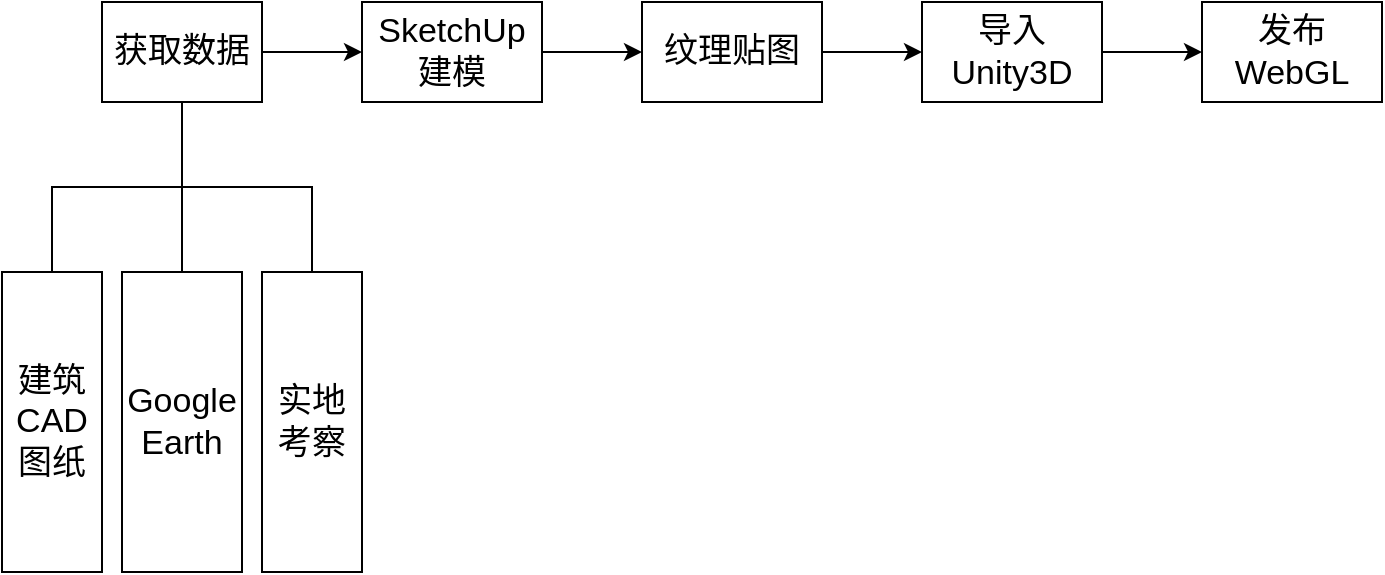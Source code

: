 <mxfile version="18.0.6" type="github">
  <diagram id="C5RBs43oDa-KdzZeNtuy" name="Page-1">
    <mxGraphModel dx="1551" dy="867" grid="1" gridSize="10" guides="1" tooltips="1" connect="1" arrows="1" fold="1" page="1" pageScale="1" pageWidth="827" pageHeight="1169" math="0" shadow="0">
      <root>
        <mxCell id="WIyWlLk6GJQsqaUBKTNV-0" />
        <mxCell id="WIyWlLk6GJQsqaUBKTNV-1" parent="WIyWlLk6GJQsqaUBKTNV-0" />
        <mxCell id="hczXHFFF4lJgMK8uSirA-7" value="" style="edgeStyle=orthogonalEdgeStyle;rounded=0;orthogonalLoop=1;jettySize=auto;html=1;fontFamily=Helvetica;fontSize=17;" parent="WIyWlLk6GJQsqaUBKTNV-1" source="hczXHFFF4lJgMK8uSirA-0" target="hczXHFFF4lJgMK8uSirA-6" edge="1">
          <mxGeometry relative="1" as="geometry" />
        </mxCell>
        <mxCell id="hczXHFFF4lJgMK8uSirA-9" value="" style="edgeStyle=orthogonalEdgeStyle;rounded=0;orthogonalLoop=1;jettySize=auto;html=1;fontFamily=Helvetica;fontSize=17;endArrow=none;endFill=0;" parent="WIyWlLk6GJQsqaUBKTNV-1" source="hczXHFFF4lJgMK8uSirA-0" target="hczXHFFF4lJgMK8uSirA-8" edge="1">
          <mxGeometry relative="1" as="geometry" />
        </mxCell>
        <mxCell id="hczXHFFF4lJgMK8uSirA-11" value="" style="edgeStyle=orthogonalEdgeStyle;rounded=0;orthogonalLoop=1;jettySize=auto;html=1;fontFamily=Helvetica;fontSize=17;endArrow=none;endFill=0;" parent="WIyWlLk6GJQsqaUBKTNV-1" source="hczXHFFF4lJgMK8uSirA-0" target="hczXHFFF4lJgMK8uSirA-10" edge="1">
          <mxGeometry relative="1" as="geometry" />
        </mxCell>
        <mxCell id="hczXHFFF4lJgMK8uSirA-13" value="" style="edgeStyle=orthogonalEdgeStyle;rounded=0;orthogonalLoop=1;jettySize=auto;html=1;fontFamily=Helvetica;fontSize=17;endArrow=none;endFill=0;" parent="WIyWlLk6GJQsqaUBKTNV-1" source="hczXHFFF4lJgMK8uSirA-0" target="hczXHFFF4lJgMK8uSirA-12" edge="1">
          <mxGeometry relative="1" as="geometry" />
        </mxCell>
        <mxCell id="hczXHFFF4lJgMK8uSirA-0" value="获取数据" style="rounded=0;whiteSpace=wrap;html=1;fontFamily=Helvetica;fontSize=17;" parent="WIyWlLk6GJQsqaUBKTNV-1" vertex="1">
          <mxGeometry x="150" y="245" width="80" height="50" as="geometry" />
        </mxCell>
        <mxCell id="hczXHFFF4lJgMK8uSirA-15" value="" style="edgeStyle=orthogonalEdgeStyle;rounded=0;orthogonalLoop=1;jettySize=auto;html=1;fontFamily=Helvetica;fontSize=17;" parent="WIyWlLk6GJQsqaUBKTNV-1" source="hczXHFFF4lJgMK8uSirA-6" target="hczXHFFF4lJgMK8uSirA-14" edge="1">
          <mxGeometry relative="1" as="geometry" />
        </mxCell>
        <mxCell id="hczXHFFF4lJgMK8uSirA-6" value="SketchUp建模" style="rounded=0;whiteSpace=wrap;html=1;fontFamily=Helvetica;fontSize=17;" parent="WIyWlLk6GJQsqaUBKTNV-1" vertex="1">
          <mxGeometry x="280" y="245" width="90" height="50" as="geometry" />
        </mxCell>
        <mxCell id="hczXHFFF4lJgMK8uSirA-8" value="建筑CAD图纸" style="rounded=0;whiteSpace=wrap;html=1;fontFamily=Helvetica;fontSize=17;" parent="WIyWlLk6GJQsqaUBKTNV-1" vertex="1">
          <mxGeometry x="100" y="380" width="50" height="150" as="geometry" />
        </mxCell>
        <mxCell id="hczXHFFF4lJgMK8uSirA-10" value="Google Earth" style="rounded=0;whiteSpace=wrap;html=1;fontFamily=Helvetica;fontSize=17;" parent="WIyWlLk6GJQsqaUBKTNV-1" vertex="1">
          <mxGeometry x="160" y="380" width="60" height="150" as="geometry" />
        </mxCell>
        <mxCell id="hczXHFFF4lJgMK8uSirA-12" value="实地考察" style="rounded=0;whiteSpace=wrap;html=1;fontFamily=Helvetica;fontSize=17;" parent="WIyWlLk6GJQsqaUBKTNV-1" vertex="1">
          <mxGeometry x="230" y="380" width="50" height="150" as="geometry" />
        </mxCell>
        <mxCell id="hczXHFFF4lJgMK8uSirA-17" value="" style="edgeStyle=orthogonalEdgeStyle;rounded=0;orthogonalLoop=1;jettySize=auto;html=1;fontFamily=Helvetica;fontSize=17;" parent="WIyWlLk6GJQsqaUBKTNV-1" source="hczXHFFF4lJgMK8uSirA-14" target="hczXHFFF4lJgMK8uSirA-16" edge="1">
          <mxGeometry relative="1" as="geometry" />
        </mxCell>
        <mxCell id="hczXHFFF4lJgMK8uSirA-14" value="纹理贴图" style="rounded=0;whiteSpace=wrap;html=1;fontFamily=Helvetica;fontSize=17;" parent="WIyWlLk6GJQsqaUBKTNV-1" vertex="1">
          <mxGeometry x="420" y="245" width="90" height="50" as="geometry" />
        </mxCell>
        <mxCell id="hczXHFFF4lJgMK8uSirA-19" value="" style="edgeStyle=orthogonalEdgeStyle;rounded=0;orthogonalLoop=1;jettySize=auto;html=1;fontFamily=Helvetica;fontSize=17;" parent="WIyWlLk6GJQsqaUBKTNV-1" source="hczXHFFF4lJgMK8uSirA-16" target="hczXHFFF4lJgMK8uSirA-18" edge="1">
          <mxGeometry relative="1" as="geometry" />
        </mxCell>
        <mxCell id="hczXHFFF4lJgMK8uSirA-16" value="导入Unity3D" style="rounded=0;whiteSpace=wrap;html=1;fontFamily=Helvetica;fontSize=17;" parent="WIyWlLk6GJQsqaUBKTNV-1" vertex="1">
          <mxGeometry x="560" y="245" width="90" height="50" as="geometry" />
        </mxCell>
        <mxCell id="hczXHFFF4lJgMK8uSirA-18" value="发布WebGL" style="rounded=0;whiteSpace=wrap;html=1;fontFamily=Helvetica;fontSize=17;" parent="WIyWlLk6GJQsqaUBKTNV-1" vertex="1">
          <mxGeometry x="700" y="245" width="90" height="50" as="geometry" />
        </mxCell>
      </root>
    </mxGraphModel>
  </diagram>
</mxfile>

